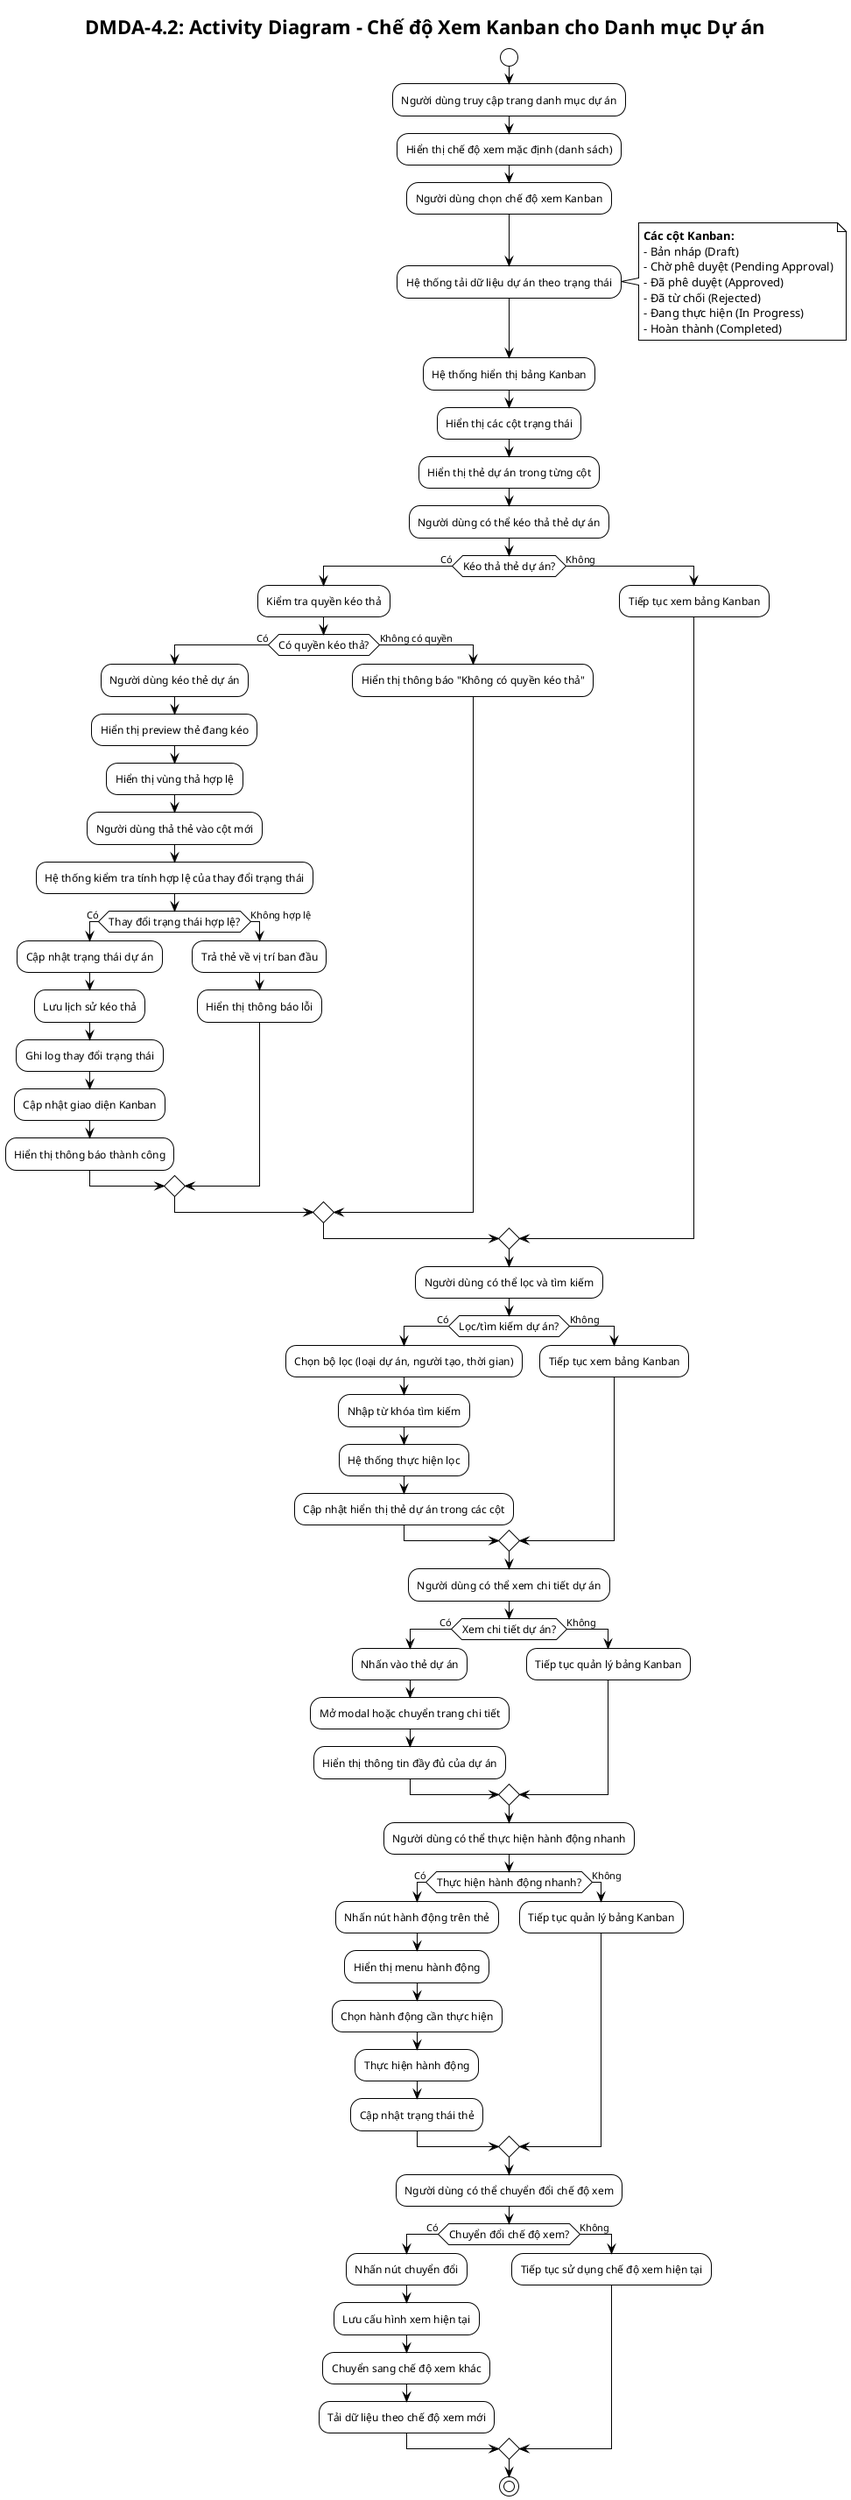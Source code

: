 @startuml DMDA-4.2 Activity Diagram
!theme plain
skinparam activityFontSize 12

title DMDA-4.2: Activity Diagram - Chế độ Xem Kanban cho Danh mục Dự án

start

:Người dùng truy cập trang danh mục dự án;

:Hiển thị chế độ xem mặc định (danh sách);

:Người dùng chọn chế độ xem Kanban;

:Hệ thống tải dữ liệu dự án theo trạng thái;
note right
**Các cột Kanban:**
- Bản nháp (Draft)
- Chờ phê duyệt (Pending Approval)
- Đã phê duyệt (Approved)
- Đã từ chối (Rejected)
- Đang thực hiện (In Progress)
- Hoàn thành (Completed)
end note

:Hệ thống hiển thị bảng Kanban;
:Hiển thị các cột trạng thái;
:Hiển thị thẻ dự án trong từng cột;

:Người dùng có thể kéo thả thẻ dự án;

if (Kéo thả thẻ dự án?) then (Có)
    :Kiểm tra quyền kéo thả;
    
    if (Có quyền kéo thả?) then (Có)
        :Người dùng kéo thẻ dự án;
        :Hiển thị preview thẻ đang kéo;
        :Hiển thị vùng thả hợp lệ;
        
        :Người dùng thả thẻ vào cột mới;
        :Hệ thống kiểm tra tính hợp lệ của thay đổi trạng thái;
        
        if (Thay đổi trạng thái hợp lệ?) then (Có)
            :Cập nhật trạng thái dự án;
            :Lưu lịch sử kéo thả;
            :Ghi log thay đổi trạng thái;
            :Cập nhật giao diện Kanban;
            :Hiển thị thông báo thành công;
        else (Không hợp lệ)
            :Trả thẻ về vị trí ban đầu;
            :Hiển thị thông báo lỗi;
        endif
    else (Không có quyền)
        :Hiển thị thông báo "Không có quyền kéo thả";
    endif
else (Không)
    :Tiếp tục xem bảng Kanban;
endif

:Người dùng có thể lọc và tìm kiếm;

if (Lọc/tìm kiếm dự án?) then (Có)
    :Chọn bộ lọc (loại dự án, người tạo, thời gian);
    :Nhập từ khóa tìm kiếm;
    :Hệ thống thực hiện lọc;
    :Cập nhật hiển thị thẻ dự án trong các cột;
else (Không)
    :Tiếp tục xem bảng Kanban;
endif

:Người dùng có thể xem chi tiết dự án;

if (Xem chi tiết dự án?) then (Có)
    :Nhấn vào thẻ dự án;
    :Mở modal hoặc chuyển trang chi tiết;
    :Hiển thị thông tin đầy đủ của dự án;
else (Không)
    :Tiếp tục quản lý bảng Kanban;
endif

:Người dùng có thể thực hiện hành động nhanh;

if (Thực hiện hành động nhanh?) then (Có)
    :Nhấn nút hành động trên thẻ;
    :Hiển thị menu hành động;
    :Chọn hành động cần thực hiện;
    :Thực hiện hành động;
    :Cập nhật trạng thái thẻ;
else (Không)
    :Tiếp tục quản lý bảng Kanban;
endif

:Người dùng có thể chuyển đổi chế độ xem;

if (Chuyển đổi chế độ xem?) then (Có)
    :Nhấn nút chuyển đổi;
    :Lưu cấu hình xem hiện tại;
    :Chuyển sang chế độ xem khác;
    :Tải dữ liệu theo chế độ xem mới;
else (Không)
    :Tiếp tục sử dụng chế độ xem hiện tại;
endif

stop

@enduml
